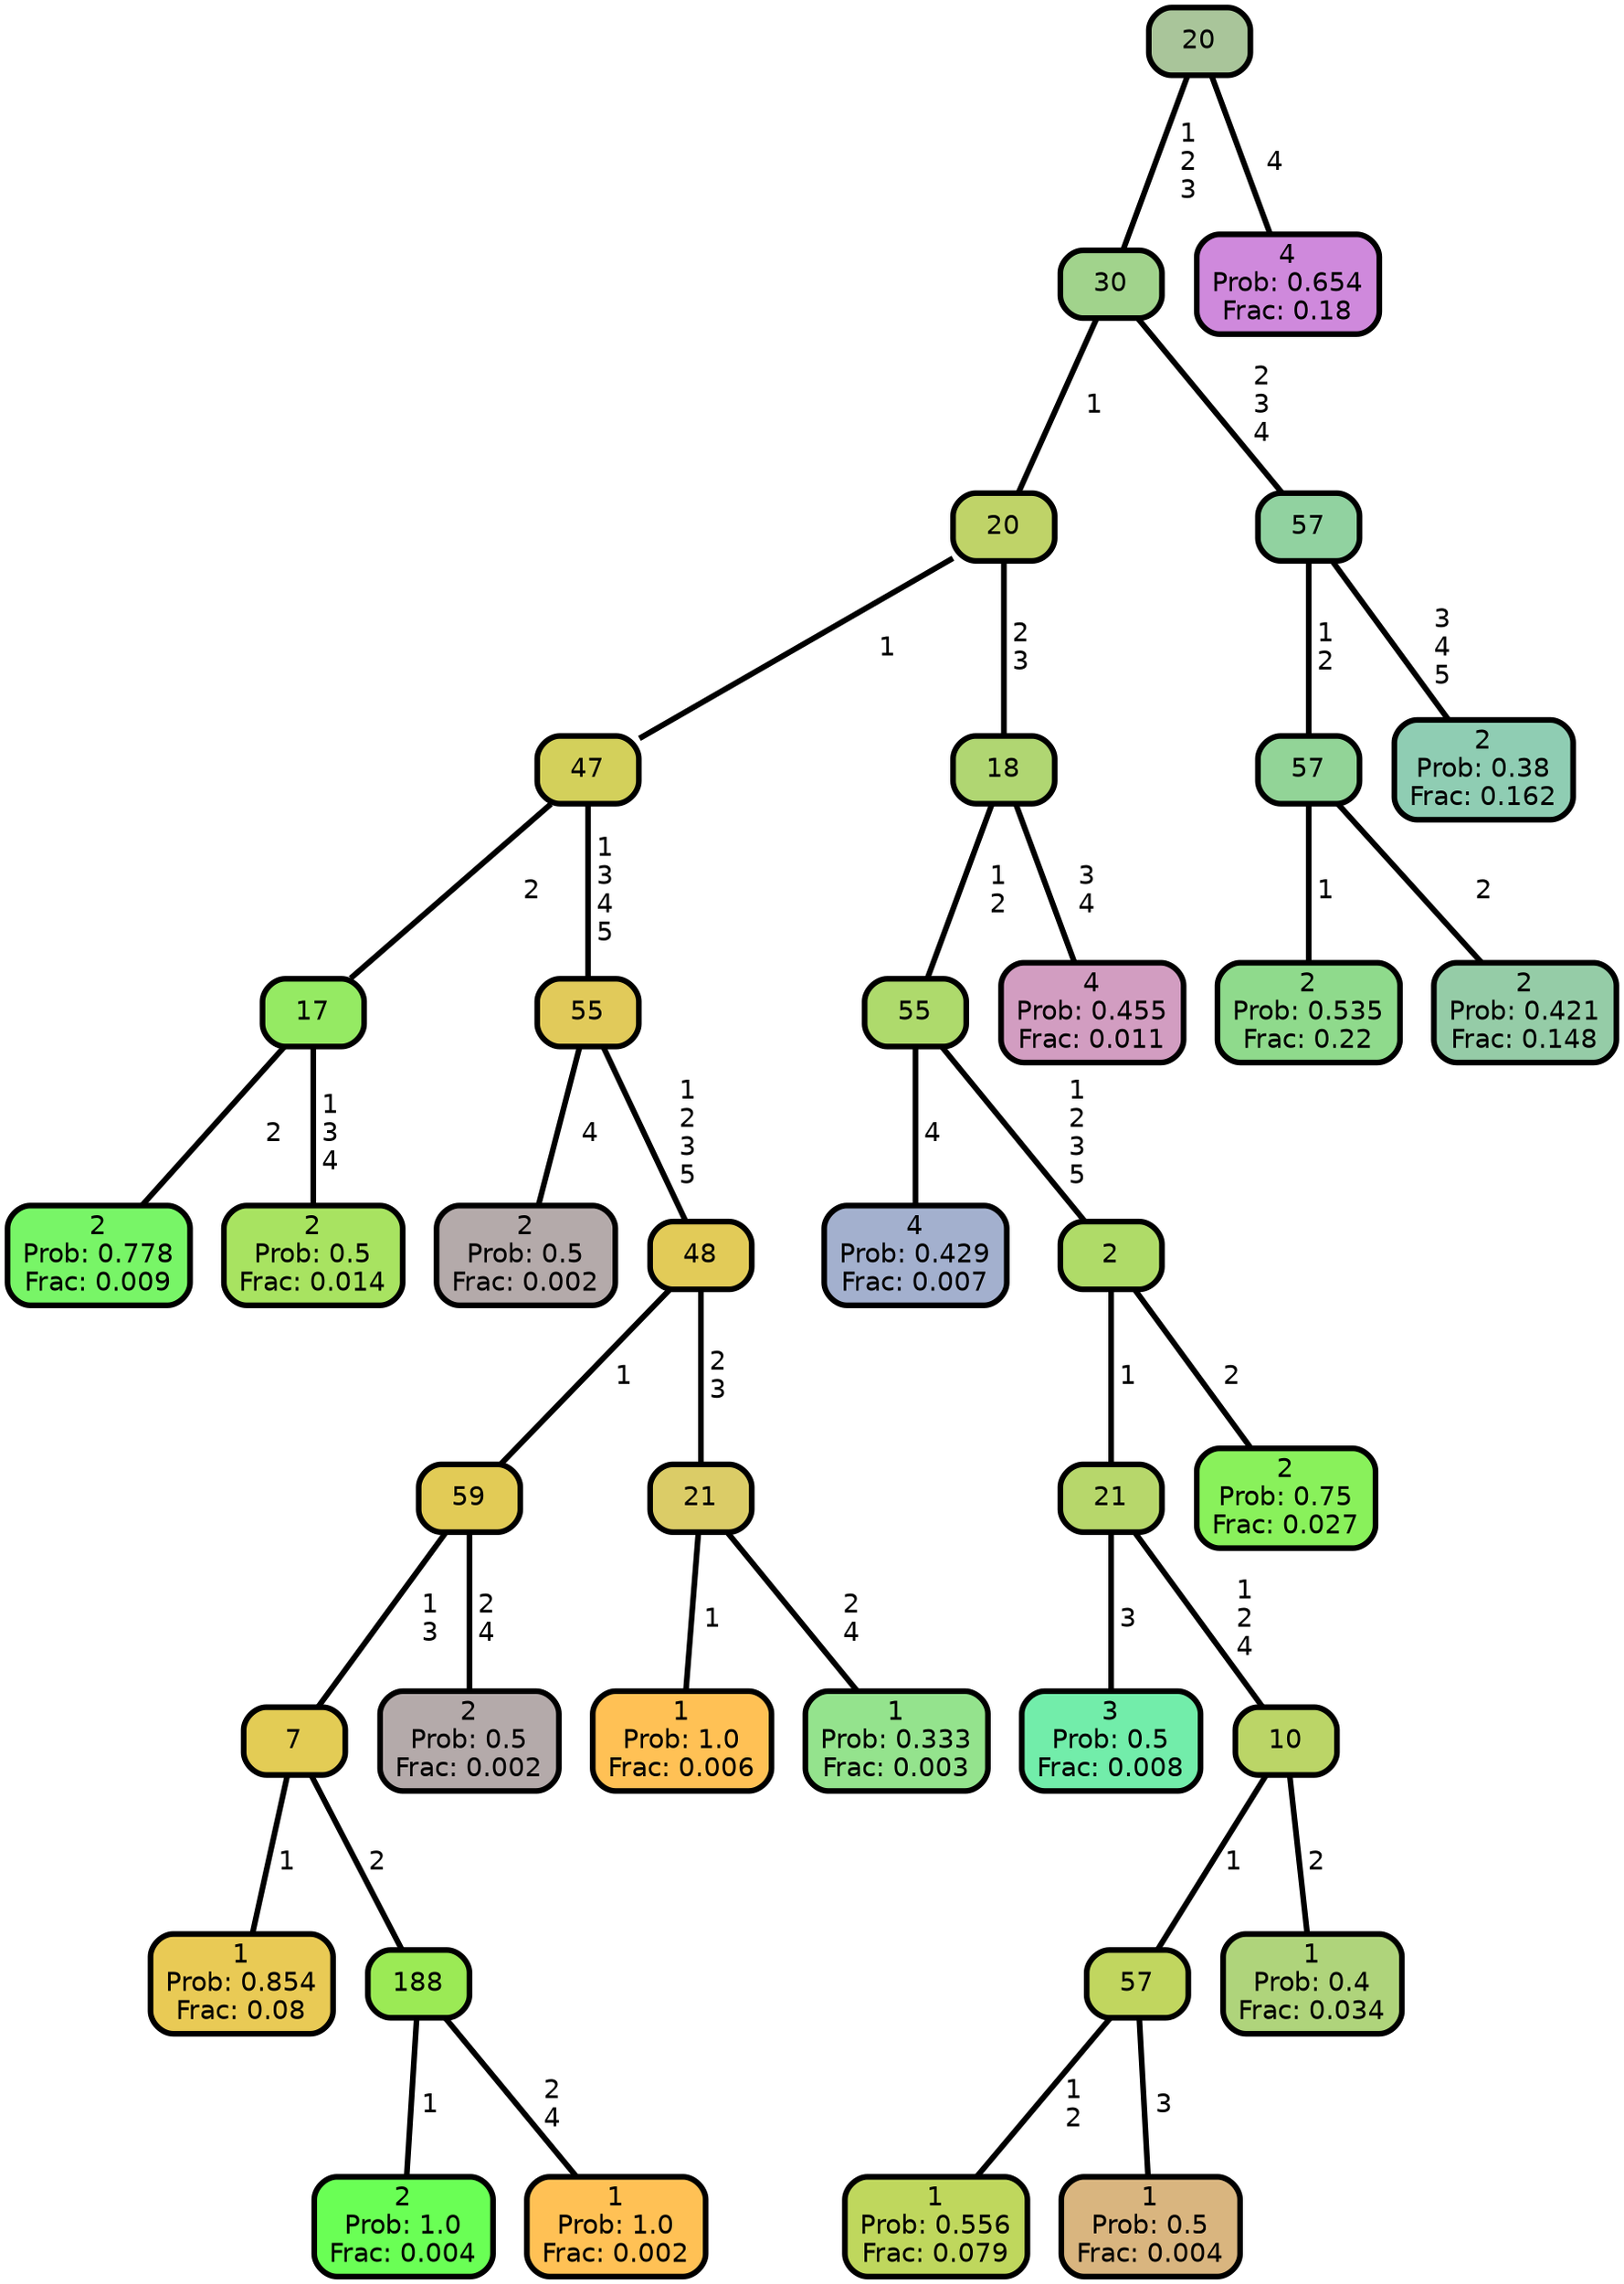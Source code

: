 graph Tree {
node [shape=box, style="filled, rounded",color="black",penwidth="3",fontcolor="black",                 fontname=helvetica] ;
graph [ranksep="0 equally", splines=straight,                 bgcolor=transparent, dpi=200] ;
edge [fontname=helvetica, color=black] ;
0 [label="2
Prob: 0.778
Frac: 0.009", fillcolor="#78f567"] ;
1 [label="17", fillcolor="#95ea63"] ;
2 [label="2
Prob: 0.5
Frac: 0.014", fillcolor="#a8e361"] ;
3 [label="47", fillcolor="#d3d05b"] ;
4 [label="2
Prob: 0.5
Frac: 0.002", fillcolor="#b4aaaa"] ;
5 [label="55", fillcolor="#e1ca5a"] ;
6 [label="1
Prob: 0.854
Frac: 0.08", fillcolor="#e9ca55"] ;
7 [label="7", fillcolor="#e3cc55"] ;
8 [label="2
Prob: 1.0
Frac: 0.004", fillcolor="#6aff55"] ;
9 [label="188", fillcolor="#9bea55"] ;
10 [label="1
Prob: 1.0
Frac: 0.002", fillcolor="#ffc155"] ;
11 [label="59", fillcolor="#e2cb56"] ;
12 [label="2
Prob: 0.5
Frac: 0.002", fillcolor="#b4aaaa"] ;
13 [label="48", fillcolor="#e2cb58"] ;
14 [label="1
Prob: 1.0
Frac: 0.006", fillcolor="#ffc155"] ;
15 [label="21", fillcolor="#dbcc67"] ;
16 [label="1
Prob: 0.333
Frac: 0.003", fillcolor="#94e38d"] ;
17 [label="20", fillcolor="#bfd368"] ;
18 [label="4
Prob: 0.429
Frac: 0.007", fillcolor="#a3b0ce"] ;
19 [label="55", fillcolor="#aeda6c"] ;
20 [label="3
Prob: 0.5
Frac: 0.008", fillcolor="#72edaa"] ;
21 [label="21", fillcolor="#b7d76b"] ;
22 [label="1
Prob: 0.556
Frac: 0.079", fillcolor="#bfd75d"] ;
23 [label="57", fillcolor="#c1d65f"] ;
24 [label="1
Prob: 0.5
Frac: 0.004", fillcolor="#d9b57f"] ;
25 [label="10", fillcolor="#bbd567"] ;
26 [label="1
Prob: 0.4
Frac: 0.034", fillcolor="#afd47b"] ;
27 [label="2", fillcolor="#afdb68"] ;
28 [label="2
Prob: 0.75
Frac: 0.027", fillcolor="#89f15b"] ;
29 [label="18", fillcolor="#b0d672"] ;
30 [label="4
Prob: 0.455
Frac: 0.011", fillcolor="#d29dc1"] ;
31 [label="30", fillcolor="#a1d38c"] ;
32 [label="2
Prob: 0.535
Frac: 0.22", fillcolor="#8fda8c"] ;
33 [label="57", fillcolor="#92d497"] ;
34 [label="2
Prob: 0.421
Frac: 0.148", fillcolor="#95cca7"] ;
35 [label="57", fillcolor="#91d2a0"] ;
36 [label="2
Prob: 0.38
Frac: 0.162", fillcolor="#8fcdb3"] ;
37 [label="20", fillcolor="#a9c59a"] ;
38 [label="4
Prob: 0.654
Frac: 0.18", fillcolor="#cf89dc"] ;
1 -- 0 [label=" 2",penwidth=3] ;
1 -- 2 [label=" 1\n 3\n 4",penwidth=3] ;
3 -- 1 [label=" 2",penwidth=3] ;
3 -- 5 [label=" 1\n 3\n 4\n 5",penwidth=3] ;
5 -- 4 [label=" 4",penwidth=3] ;
5 -- 13 [label=" 1\n 2\n 3\n 5",penwidth=3] ;
7 -- 6 [label=" 1",penwidth=3] ;
7 -- 9 [label=" 2",penwidth=3] ;
9 -- 8 [label=" 1",penwidth=3] ;
9 -- 10 [label=" 2\n 4",penwidth=3] ;
11 -- 7 [label=" 1\n 3",penwidth=3] ;
11 -- 12 [label=" 2\n 4",penwidth=3] ;
13 -- 11 [label=" 1",penwidth=3] ;
13 -- 15 [label=" 2\n 3",penwidth=3] ;
15 -- 14 [label=" 1",penwidth=3] ;
15 -- 16 [label=" 2\n 4",penwidth=3] ;
17 -- 3 [label=" 1",penwidth=3] ;
17 -- 29 [label=" 2\n 3",penwidth=3] ;
19 -- 18 [label=" 4",penwidth=3] ;
19 -- 27 [label=" 1\n 2\n 3\n 5",penwidth=3] ;
21 -- 20 [label=" 3",penwidth=3] ;
21 -- 25 [label=" 1\n 2\n 4",penwidth=3] ;
23 -- 22 [label=" 1\n 2",penwidth=3] ;
23 -- 24 [label=" 3",penwidth=3] ;
25 -- 23 [label=" 1",penwidth=3] ;
25 -- 26 [label=" 2",penwidth=3] ;
27 -- 21 [label=" 1",penwidth=3] ;
27 -- 28 [label=" 2",penwidth=3] ;
29 -- 19 [label=" 1\n 2",penwidth=3] ;
29 -- 30 [label=" 3\n 4",penwidth=3] ;
31 -- 17 [label=" 1",penwidth=3] ;
31 -- 35 [label=" 2\n 3\n 4",penwidth=3] ;
33 -- 32 [label=" 1",penwidth=3] ;
33 -- 34 [label=" 2",penwidth=3] ;
35 -- 33 [label=" 1\n 2",penwidth=3] ;
35 -- 36 [label=" 3\n 4\n 5",penwidth=3] ;
37 -- 31 [label=" 1\n 2\n 3",penwidth=3] ;
37 -- 38 [label=" 4",penwidth=3] ;
{rank = same;}}